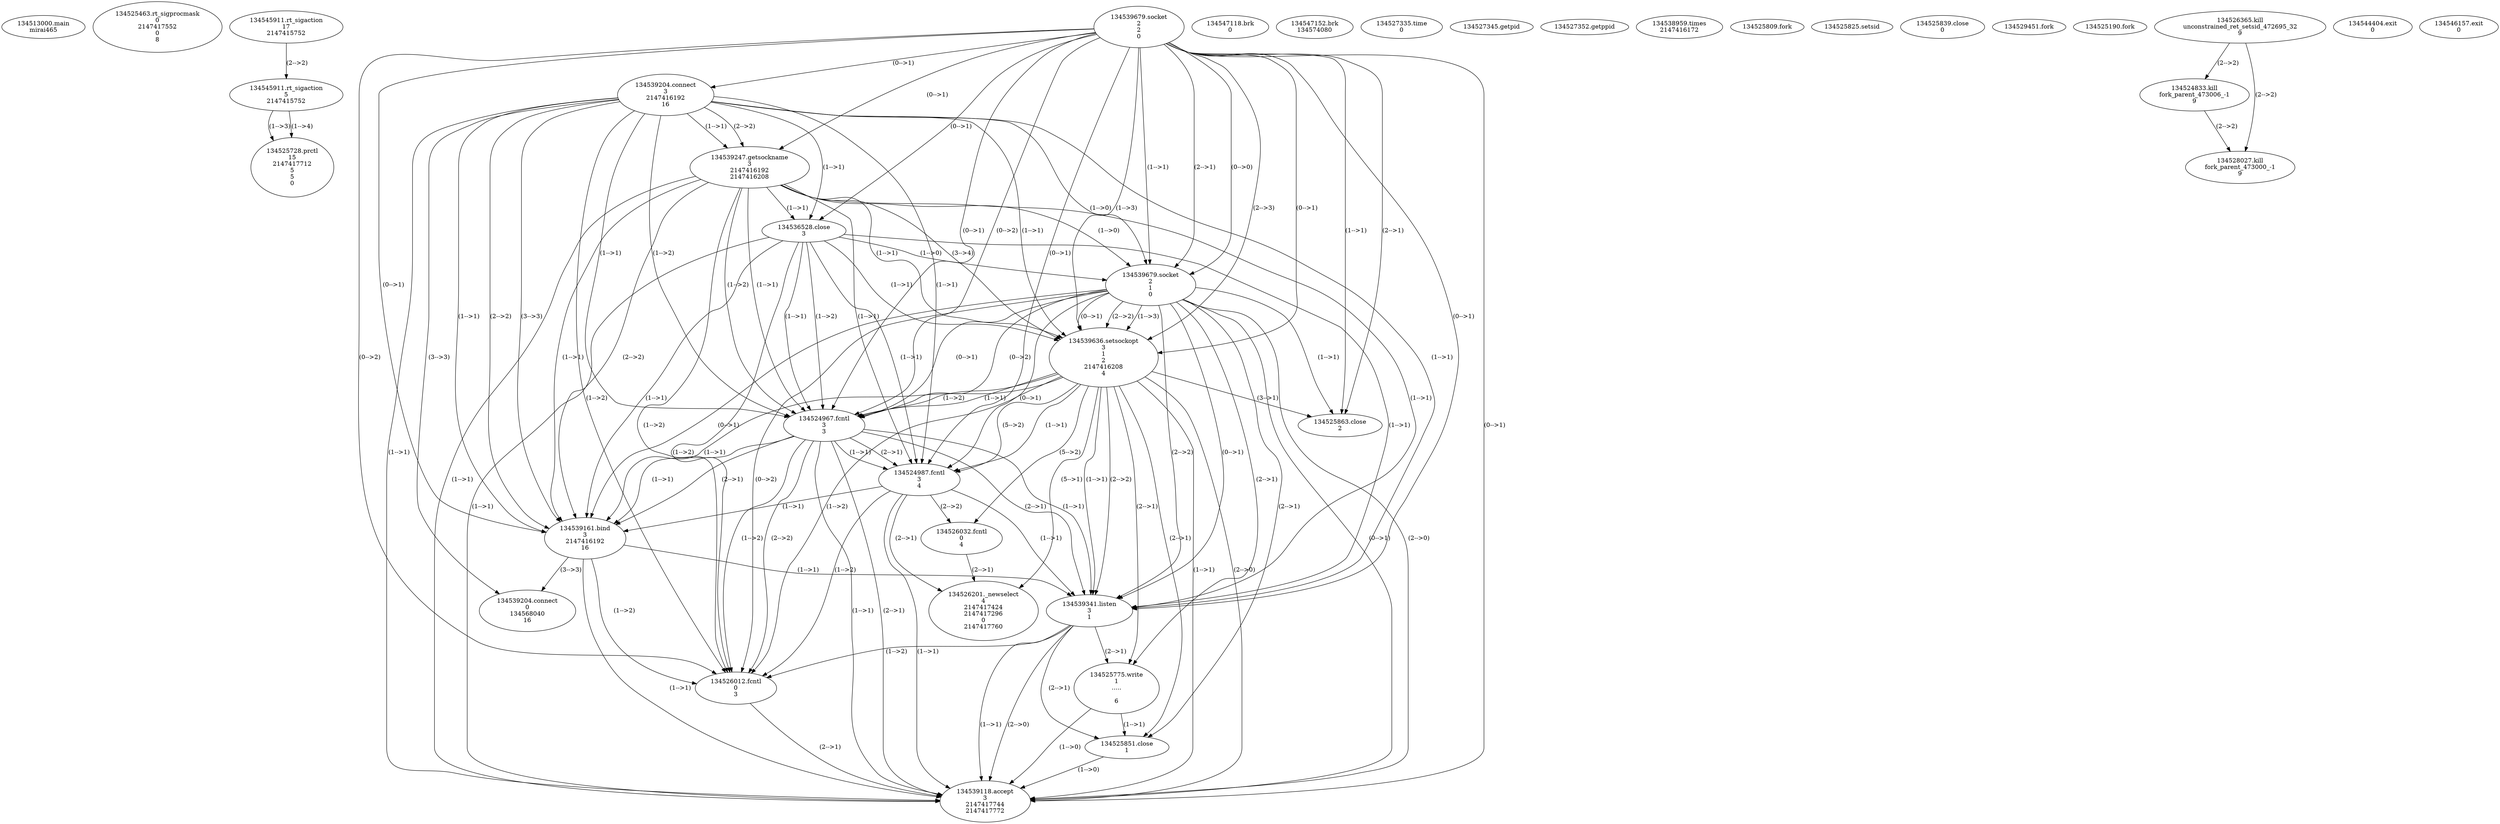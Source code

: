 // Global SCDG with merge call
digraph {
	0 [label="134513000.main
mirai465"]
	1 [label="134525463.rt_sigprocmask
0
2147417552
0
8"]
	2 [label="134545911.rt_sigaction
17
2147415752"]
	3 [label="134545911.rt_sigaction
5
2147415752"]
	2 -> 3 [label="(2-->2)"]
	4 [label="134539679.socket
2
2
0"]
	5 [label="134539204.connect
3
2147416192
16"]
	4 -> 5 [label="(0-->1)"]
	6 [label="134539247.getsockname
3
2147416192
2147416208"]
	4 -> 6 [label="(0-->1)"]
	5 -> 6 [label="(1-->1)"]
	5 -> 6 [label="(2-->2)"]
	7 [label="134536528.close
3"]
	4 -> 7 [label="(0-->1)"]
	5 -> 7 [label="(1-->1)"]
	6 -> 7 [label="(1-->1)"]
	8 [label="134547118.brk
0"]
	9 [label="134547152.brk
134574080"]
	10 [label="134539679.socket
2
1
0"]
	4 -> 10 [label="(1-->1)"]
	4 -> 10 [label="(2-->1)"]
	4 -> 10 [label="(0-->0)"]
	5 -> 10 [label="(1-->0)"]
	6 -> 10 [label="(1-->0)"]
	7 -> 10 [label="(1-->0)"]
	11 [label="134539636.setsockopt
3
1
2
2147416208
4"]
	4 -> 11 [label="(0-->1)"]
	5 -> 11 [label="(1-->1)"]
	6 -> 11 [label="(1-->1)"]
	7 -> 11 [label="(1-->1)"]
	10 -> 11 [label="(0-->1)"]
	10 -> 11 [label="(2-->2)"]
	4 -> 11 [label="(1-->3)"]
	4 -> 11 [label="(2-->3)"]
	10 -> 11 [label="(1-->3)"]
	6 -> 11 [label="(3-->4)"]
	12 [label="134524967.fcntl
3
3"]
	4 -> 12 [label="(0-->1)"]
	5 -> 12 [label="(1-->1)"]
	6 -> 12 [label="(1-->1)"]
	7 -> 12 [label="(1-->1)"]
	10 -> 12 [label="(0-->1)"]
	11 -> 12 [label="(1-->1)"]
	4 -> 12 [label="(0-->2)"]
	5 -> 12 [label="(1-->2)"]
	6 -> 12 [label="(1-->2)"]
	7 -> 12 [label="(1-->2)"]
	10 -> 12 [label="(0-->2)"]
	11 -> 12 [label="(1-->2)"]
	13 [label="134524987.fcntl
3
4"]
	4 -> 13 [label="(0-->1)"]
	5 -> 13 [label="(1-->1)"]
	6 -> 13 [label="(1-->1)"]
	7 -> 13 [label="(1-->1)"]
	10 -> 13 [label="(0-->1)"]
	11 -> 13 [label="(1-->1)"]
	12 -> 13 [label="(1-->1)"]
	12 -> 13 [label="(2-->1)"]
	11 -> 13 [label="(5-->2)"]
	14 [label="134539161.bind
3
2147416192
16"]
	4 -> 14 [label="(0-->1)"]
	5 -> 14 [label="(1-->1)"]
	6 -> 14 [label="(1-->1)"]
	7 -> 14 [label="(1-->1)"]
	10 -> 14 [label="(0-->1)"]
	11 -> 14 [label="(1-->1)"]
	12 -> 14 [label="(1-->1)"]
	12 -> 14 [label="(2-->1)"]
	13 -> 14 [label="(1-->1)"]
	5 -> 14 [label="(2-->2)"]
	6 -> 14 [label="(2-->2)"]
	5 -> 14 [label="(3-->3)"]
	15 [label="134539341.listen
3
1"]
	4 -> 15 [label="(0-->1)"]
	5 -> 15 [label="(1-->1)"]
	6 -> 15 [label="(1-->1)"]
	7 -> 15 [label="(1-->1)"]
	10 -> 15 [label="(0-->1)"]
	11 -> 15 [label="(1-->1)"]
	12 -> 15 [label="(1-->1)"]
	12 -> 15 [label="(2-->1)"]
	13 -> 15 [label="(1-->1)"]
	14 -> 15 [label="(1-->1)"]
	10 -> 15 [label="(2-->2)"]
	11 -> 15 [label="(2-->2)"]
	16 [label="134527335.time
0"]
	17 [label="134527345.getpid
"]
	18 [label="134527352.getppid
"]
	19 [label="134538959.times
2147416172"]
	20 [label="134525728.prctl
15
2147417712
5
5
0"]
	3 -> 20 [label="(1-->3)"]
	3 -> 20 [label="(1-->4)"]
	21 [label="134525775.write
1
.....

6"]
	10 -> 21 [label="(2-->1)"]
	11 -> 21 [label="(2-->1)"]
	15 -> 21 [label="(2-->1)"]
	22 [label="134525809.fork
"]
	23 [label="134525825.setsid
"]
	24 [label="134525839.close
0"]
	25 [label="134525851.close
1"]
	10 -> 25 [label="(2-->1)"]
	11 -> 25 [label="(2-->1)"]
	15 -> 25 [label="(2-->1)"]
	21 -> 25 [label="(1-->1)"]
	26 [label="134525863.close
2"]
	4 -> 26 [label="(1-->1)"]
	4 -> 26 [label="(2-->1)"]
	10 -> 26 [label="(1-->1)"]
	11 -> 26 [label="(3-->1)"]
	27 [label="134529451.fork
"]
	28 [label="134525190.fork
"]
	29 [label="134526012.fcntl
0
3"]
	4 -> 29 [label="(0-->2)"]
	5 -> 29 [label="(1-->2)"]
	6 -> 29 [label="(1-->2)"]
	7 -> 29 [label="(1-->2)"]
	10 -> 29 [label="(0-->2)"]
	11 -> 29 [label="(1-->2)"]
	12 -> 29 [label="(1-->2)"]
	12 -> 29 [label="(2-->2)"]
	13 -> 29 [label="(1-->2)"]
	14 -> 29 [label="(1-->2)"]
	15 -> 29 [label="(1-->2)"]
	30 [label="134526032.fcntl
0
4"]
	11 -> 30 [label="(5-->2)"]
	13 -> 30 [label="(2-->2)"]
	31 [label="134539204.connect
0
134568040
16"]
	5 -> 31 [label="(3-->3)"]
	14 -> 31 [label="(3-->3)"]
	32 [label="134526201._newselect
4
2147417424
2147417296
0
2147417760"]
	11 -> 32 [label="(5-->1)"]
	13 -> 32 [label="(2-->1)"]
	30 -> 32 [label="(2-->1)"]
	33 [label="134539118.accept
3
2147417744
2147417772"]
	4 -> 33 [label="(0-->1)"]
	5 -> 33 [label="(1-->1)"]
	6 -> 33 [label="(1-->1)"]
	7 -> 33 [label="(1-->1)"]
	10 -> 33 [label="(0-->1)"]
	11 -> 33 [label="(1-->1)"]
	12 -> 33 [label="(1-->1)"]
	12 -> 33 [label="(2-->1)"]
	13 -> 33 [label="(1-->1)"]
	14 -> 33 [label="(1-->1)"]
	15 -> 33 [label="(1-->1)"]
	29 -> 33 [label="(2-->1)"]
	10 -> 33 [label="(2-->0)"]
	11 -> 33 [label="(2-->0)"]
	15 -> 33 [label="(2-->0)"]
	21 -> 33 [label="(1-->0)"]
	25 -> 33 [label="(1-->0)"]
	34 [label="134526365.kill
unconstrained_ret_setsid_472695_32
9"]
	35 [label="134524833.kill
fork_parent_473006_-1
9"]
	34 -> 35 [label="(2-->2)"]
	36 [label="134528027.kill
fork_parent_473000_-1
9"]
	34 -> 36 [label="(2-->2)"]
	35 -> 36 [label="(2-->2)"]
	37 [label="134544404.exit
0"]
	38 [label="134546157.exit
0"]
}

